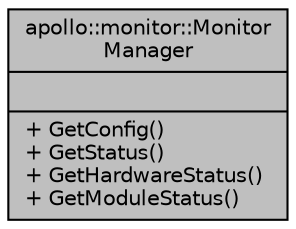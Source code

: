 digraph "apollo::monitor::MonitorManager"
{
  edge [fontname="Helvetica",fontsize="10",labelfontname="Helvetica",labelfontsize="10"];
  node [fontname="Helvetica",fontsize="10",shape=record];
  Node1 [label="{apollo::monitor::Monitor\lManager\n||+ GetConfig()\l+ GetStatus()\l+ GetHardwareStatus()\l+ GetModuleStatus()\l}",height=0.2,width=0.4,color="black", fillcolor="grey75", style="filled" fontcolor="black"];
}
